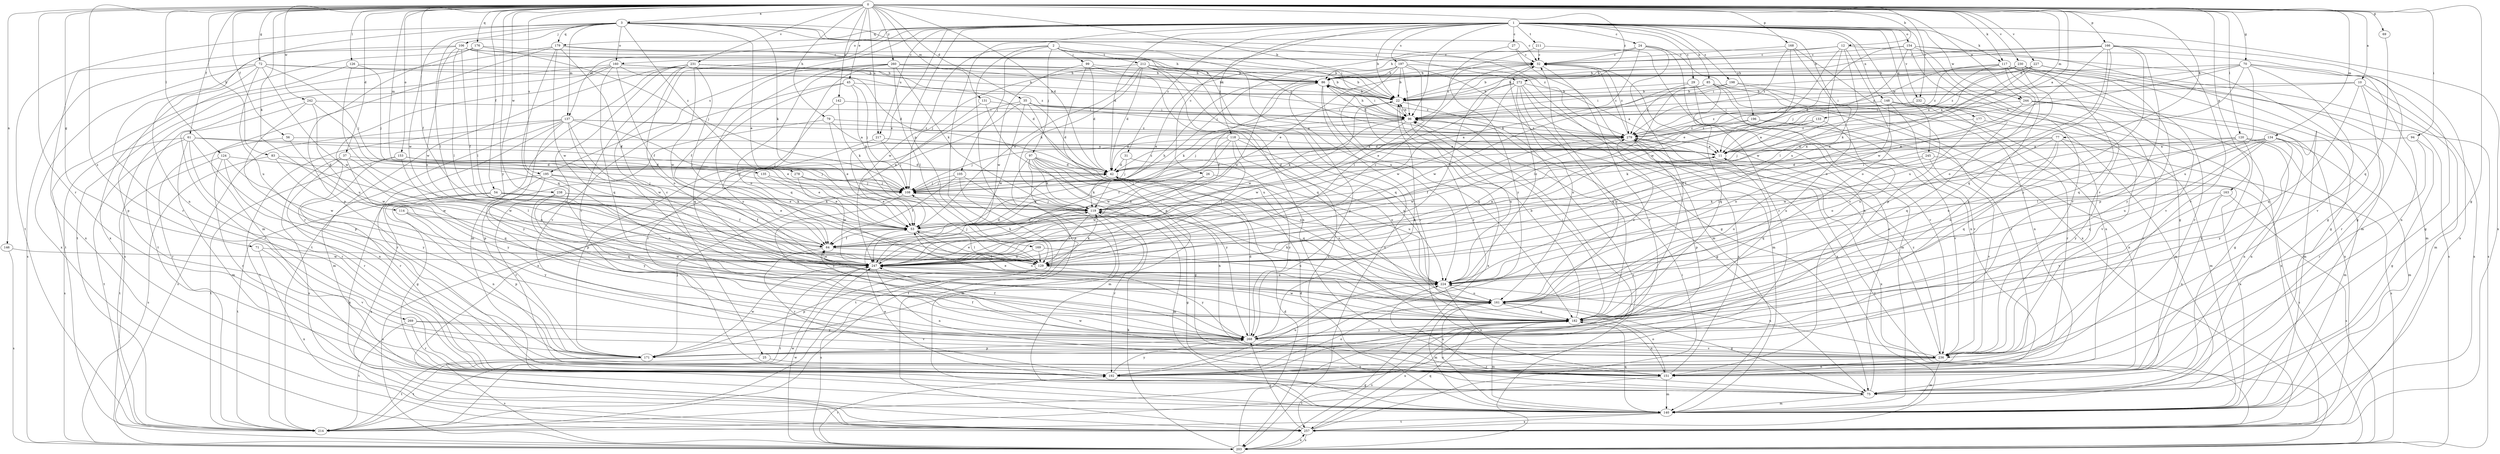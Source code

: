 strict digraph  {
0;
1;
2;
3;
10;
11;
12;
22;
24;
25;
26;
27;
29;
31;
32;
35;
37;
42;
45;
53;
54;
56;
61;
64;
69;
70;
71;
72;
75;
77;
79;
83;
85;
86;
94;
96;
97;
99;
105;
106;
108;
114;
117;
118;
119;
120;
124;
126;
129;
131;
133;
134;
135;
137;
140;
142;
146;
148;
151;
153;
154;
160;
161;
163;
166;
168;
169;
171;
176;
177;
179;
182;
192;
195;
196;
197;
198;
203;
211;
212;
214;
217;
224;
227;
230;
231;
232;
236;
238;
242;
244;
245;
247;
257;
260;
268;
269;
272;
278;
279;
0 -> 3  [label=a];
0 -> 10  [label=a];
0 -> 11  [label=a];
0 -> 12  [label=b];
0 -> 22  [label=b];
0 -> 35  [label=d];
0 -> 37  [label=d];
0 -> 42  [label=d];
0 -> 45  [label=e];
0 -> 54  [label=f];
0 -> 56  [label=f];
0 -> 61  [label=f];
0 -> 64  [label=f];
0 -> 69  [label=g];
0 -> 70  [label=g];
0 -> 71  [label=g];
0 -> 72  [label=g];
0 -> 75  [label=g];
0 -> 77  [label=h];
0 -> 79  [label=h];
0 -> 83  [label=h];
0 -> 94  [label=i];
0 -> 114  [label=k];
0 -> 117  [label=k];
0 -> 120  [label=l];
0 -> 124  [label=l];
0 -> 126  [label=l];
0 -> 131  [label=m];
0 -> 133  [label=m];
0 -> 134  [label=m];
0 -> 135  [label=m];
0 -> 142  [label=n];
0 -> 146  [label=n];
0 -> 153  [label=o];
0 -> 163  [label=p];
0 -> 166  [label=p];
0 -> 168  [label=p];
0 -> 176  [label=q];
0 -> 192  [label=r];
0 -> 195  [label=s];
0 -> 217  [label=u];
0 -> 227  [label=v];
0 -> 230  [label=v];
0 -> 231  [label=v];
0 -> 232  [label=v];
0 -> 238  [label=w];
0 -> 242  [label=w];
0 -> 244  [label=w];
0 -> 260  [label=y];
0 -> 268  [label=y];
0 -> 269  [label=z];
0 -> 272  [label=z];
1 -> 22  [label=b];
1 -> 24  [label=c];
1 -> 25  [label=c];
1 -> 26  [label=c];
1 -> 27  [label=c];
1 -> 29  [label=c];
1 -> 31  [label=c];
1 -> 42  [label=d];
1 -> 53  [label=e];
1 -> 85  [label=h];
1 -> 96  [label=i];
1 -> 117  [label=k];
1 -> 118  [label=k];
1 -> 129  [label=l];
1 -> 137  [label=m];
1 -> 148  [label=n];
1 -> 154  [label=o];
1 -> 160  [label=o];
1 -> 169  [label=p];
1 -> 177  [label=q];
1 -> 179  [label=q];
1 -> 195  [label=s];
1 -> 196  [label=s];
1 -> 197  [label=s];
1 -> 198  [label=s];
1 -> 211  [label=t];
1 -> 217  [label=u];
1 -> 224  [label=u];
1 -> 232  [label=v];
1 -> 236  [label=v];
1 -> 244  [label=w];
1 -> 245  [label=w];
1 -> 257  [label=x];
2 -> 97  [label=j];
2 -> 99  [label=j];
2 -> 105  [label=j];
2 -> 203  [label=s];
2 -> 212  [label=t];
2 -> 224  [label=u];
2 -> 247  [label=w];
2 -> 257  [label=x];
3 -> 32  [label=c];
3 -> 53  [label=e];
3 -> 96  [label=i];
3 -> 106  [label=j];
3 -> 119  [label=k];
3 -> 129  [label=l];
3 -> 137  [label=m];
3 -> 151  [label=n];
3 -> 160  [label=o];
3 -> 179  [label=q];
3 -> 214  [label=t];
3 -> 247  [label=w];
3 -> 272  [label=z];
3 -> 278  [label=z];
3 -> 279  [label=z];
10 -> 22  [label=b];
10 -> 96  [label=i];
10 -> 140  [label=m];
10 -> 182  [label=q];
10 -> 192  [label=r];
10 -> 257  [label=x];
11 -> 42  [label=d];
11 -> 182  [label=q];
12 -> 32  [label=c];
12 -> 53  [label=e];
12 -> 75  [label=g];
12 -> 86  [label=h];
12 -> 129  [label=l];
12 -> 161  [label=o];
12 -> 247  [label=w];
22 -> 96  [label=i];
22 -> 119  [label=k];
22 -> 203  [label=s];
22 -> 247  [label=w];
22 -> 257  [label=x];
24 -> 32  [label=c];
24 -> 108  [label=j];
24 -> 119  [label=k];
24 -> 182  [label=q];
24 -> 192  [label=r];
24 -> 257  [label=x];
25 -> 151  [label=n];
25 -> 214  [label=t];
26 -> 108  [label=j];
26 -> 224  [label=u];
26 -> 247  [label=w];
27 -> 32  [label=c];
27 -> 236  [label=v];
27 -> 268  [label=y];
29 -> 22  [label=b];
29 -> 140  [label=m];
29 -> 151  [label=n];
29 -> 247  [label=w];
31 -> 42  [label=d];
31 -> 108  [label=j];
31 -> 268  [label=y];
32 -> 86  [label=h];
32 -> 129  [label=l];
32 -> 192  [label=r];
32 -> 279  [label=z];
35 -> 11  [label=a];
35 -> 42  [label=d];
35 -> 96  [label=i];
35 -> 192  [label=r];
35 -> 224  [label=u];
35 -> 247  [label=w];
35 -> 257  [label=x];
37 -> 42  [label=d];
37 -> 192  [label=r];
37 -> 247  [label=w];
37 -> 257  [label=x];
37 -> 268  [label=y];
42 -> 108  [label=j];
42 -> 119  [label=k];
42 -> 161  [label=o];
42 -> 279  [label=z];
45 -> 22  [label=b];
45 -> 108  [label=j];
45 -> 119  [label=k];
45 -> 182  [label=q];
45 -> 236  [label=v];
53 -> 64  [label=f];
53 -> 86  [label=h];
53 -> 129  [label=l];
53 -> 161  [label=o];
53 -> 203  [label=s];
54 -> 53  [label=e];
54 -> 64  [label=f];
54 -> 119  [label=k];
54 -> 151  [label=n];
54 -> 214  [label=t];
54 -> 257  [label=x];
56 -> 11  [label=a];
56 -> 192  [label=r];
56 -> 247  [label=w];
61 -> 11  [label=a];
61 -> 108  [label=j];
61 -> 140  [label=m];
61 -> 151  [label=n];
61 -> 192  [label=r];
61 -> 203  [label=s];
61 -> 214  [label=t];
64 -> 11  [label=a];
64 -> 119  [label=k];
64 -> 129  [label=l];
64 -> 192  [label=r];
64 -> 247  [label=w];
69 -> 182  [label=q];
70 -> 11  [label=a];
70 -> 53  [label=e];
70 -> 75  [label=g];
70 -> 86  [label=h];
70 -> 96  [label=i];
70 -> 151  [label=n];
70 -> 224  [label=u];
70 -> 236  [label=v];
71 -> 236  [label=v];
71 -> 247  [label=w];
71 -> 257  [label=x];
72 -> 86  [label=h];
72 -> 108  [label=j];
72 -> 171  [label=p];
72 -> 203  [label=s];
72 -> 224  [label=u];
72 -> 247  [label=w];
72 -> 257  [label=x];
72 -> 279  [label=z];
75 -> 32  [label=c];
75 -> 53  [label=e];
75 -> 140  [label=m];
75 -> 224  [label=u];
77 -> 11  [label=a];
77 -> 119  [label=k];
77 -> 161  [label=o];
77 -> 182  [label=q];
77 -> 203  [label=s];
77 -> 224  [label=u];
77 -> 268  [label=y];
79 -> 11  [label=a];
79 -> 53  [label=e];
79 -> 171  [label=p];
79 -> 279  [label=z];
83 -> 42  [label=d];
83 -> 129  [label=l];
83 -> 203  [label=s];
83 -> 247  [label=w];
85 -> 22  [label=b];
85 -> 129  [label=l];
85 -> 151  [label=n];
85 -> 182  [label=q];
85 -> 192  [label=r];
85 -> 236  [label=v];
85 -> 279  [label=z];
86 -> 22  [label=b];
86 -> 64  [label=f];
86 -> 96  [label=i];
86 -> 182  [label=q];
86 -> 236  [label=v];
86 -> 268  [label=y];
86 -> 279  [label=z];
94 -> 11  [label=a];
94 -> 75  [label=g];
94 -> 192  [label=r];
96 -> 22  [label=b];
96 -> 32  [label=c];
96 -> 42  [label=d];
96 -> 75  [label=g];
96 -> 86  [label=h];
96 -> 108  [label=j];
96 -> 119  [label=k];
96 -> 224  [label=u];
96 -> 247  [label=w];
96 -> 279  [label=z];
97 -> 42  [label=d];
97 -> 75  [label=g];
97 -> 119  [label=k];
97 -> 140  [label=m];
97 -> 151  [label=n];
97 -> 182  [label=q];
97 -> 214  [label=t];
97 -> 224  [label=u];
97 -> 268  [label=y];
99 -> 42  [label=d];
99 -> 86  [label=h];
99 -> 171  [label=p];
99 -> 182  [label=q];
99 -> 247  [label=w];
105 -> 64  [label=f];
105 -> 108  [label=j];
105 -> 140  [label=m];
105 -> 214  [label=t];
106 -> 22  [label=b];
106 -> 32  [label=c];
106 -> 64  [label=f];
106 -> 86  [label=h];
106 -> 129  [label=l];
106 -> 192  [label=r];
106 -> 247  [label=w];
106 -> 257  [label=x];
108 -> 119  [label=k];
108 -> 268  [label=y];
114 -> 53  [label=e];
114 -> 171  [label=p];
114 -> 268  [label=y];
117 -> 11  [label=a];
117 -> 86  [label=h];
117 -> 192  [label=r];
117 -> 203  [label=s];
117 -> 224  [label=u];
117 -> 236  [label=v];
117 -> 268  [label=y];
117 -> 279  [label=z];
118 -> 11  [label=a];
118 -> 64  [label=f];
118 -> 108  [label=j];
118 -> 129  [label=l];
118 -> 161  [label=o];
118 -> 224  [label=u];
118 -> 247  [label=w];
119 -> 53  [label=e];
119 -> 75  [label=g];
119 -> 108  [label=j];
119 -> 129  [label=l];
119 -> 140  [label=m];
119 -> 192  [label=r];
120 -> 11  [label=a];
120 -> 129  [label=l];
120 -> 140  [label=m];
120 -> 151  [label=n];
120 -> 224  [label=u];
120 -> 268  [label=y];
124 -> 42  [label=d];
124 -> 192  [label=r];
124 -> 214  [label=t];
124 -> 247  [label=w];
124 -> 268  [label=y];
126 -> 86  [label=h];
126 -> 108  [label=j];
126 -> 129  [label=l];
126 -> 214  [label=t];
129 -> 53  [label=e];
129 -> 108  [label=j];
129 -> 119  [label=k];
129 -> 171  [label=p];
129 -> 203  [label=s];
129 -> 268  [label=y];
131 -> 53  [label=e];
131 -> 96  [label=i];
131 -> 161  [label=o];
133 -> 11  [label=a];
133 -> 108  [label=j];
133 -> 224  [label=u];
133 -> 279  [label=z];
134 -> 11  [label=a];
134 -> 129  [label=l];
134 -> 140  [label=m];
134 -> 151  [label=n];
134 -> 182  [label=q];
134 -> 224  [label=u];
134 -> 247  [label=w];
134 -> 268  [label=y];
135 -> 53  [label=e];
135 -> 108  [label=j];
137 -> 11  [label=a];
137 -> 53  [label=e];
137 -> 140  [label=m];
137 -> 192  [label=r];
137 -> 203  [label=s];
137 -> 214  [label=t];
137 -> 224  [label=u];
137 -> 247  [label=w];
137 -> 268  [label=y];
137 -> 279  [label=z];
140 -> 11  [label=a];
140 -> 42  [label=d];
140 -> 161  [label=o];
140 -> 182  [label=q];
140 -> 214  [label=t];
140 -> 257  [label=x];
142 -> 64  [label=f];
142 -> 96  [label=i];
142 -> 119  [label=k];
146 -> 203  [label=s];
146 -> 247  [label=w];
148 -> 96  [label=i];
148 -> 140  [label=m];
148 -> 161  [label=o];
148 -> 192  [label=r];
148 -> 236  [label=v];
148 -> 257  [label=x];
151 -> 140  [label=m];
151 -> 161  [label=o];
151 -> 214  [label=t];
151 -> 247  [label=w];
151 -> 279  [label=z];
153 -> 42  [label=d];
153 -> 53  [label=e];
153 -> 108  [label=j];
153 -> 182  [label=q];
153 -> 192  [label=r];
153 -> 214  [label=t];
154 -> 32  [label=c];
154 -> 42  [label=d];
154 -> 75  [label=g];
154 -> 108  [label=j];
154 -> 140  [label=m];
154 -> 236  [label=v];
154 -> 257  [label=x];
160 -> 22  [label=b];
160 -> 42  [label=d];
160 -> 64  [label=f];
160 -> 86  [label=h];
160 -> 182  [label=q];
160 -> 192  [label=r];
160 -> 203  [label=s];
160 -> 214  [label=t];
161 -> 53  [label=e];
161 -> 75  [label=g];
161 -> 140  [label=m];
161 -> 182  [label=q];
161 -> 279  [label=z];
163 -> 119  [label=k];
163 -> 151  [label=n];
163 -> 203  [label=s];
163 -> 268  [label=y];
166 -> 22  [label=b];
166 -> 32  [label=c];
166 -> 75  [label=g];
166 -> 86  [label=h];
166 -> 161  [label=o];
166 -> 171  [label=p];
166 -> 182  [label=q];
166 -> 236  [label=v];
166 -> 247  [label=w];
166 -> 268  [label=y];
168 -> 32  [label=c];
168 -> 161  [label=o];
168 -> 171  [label=p];
168 -> 247  [label=w];
168 -> 279  [label=z];
169 -> 129  [label=l];
169 -> 224  [label=u];
169 -> 247  [label=w];
171 -> 108  [label=j];
171 -> 203  [label=s];
171 -> 214  [label=t];
171 -> 247  [label=w];
176 -> 32  [label=c];
176 -> 108  [label=j];
176 -> 129  [label=l];
176 -> 171  [label=p];
176 -> 257  [label=x];
177 -> 140  [label=m];
177 -> 161  [label=o];
177 -> 279  [label=z];
179 -> 32  [label=c];
179 -> 64  [label=f];
179 -> 140  [label=m];
179 -> 182  [label=q];
179 -> 214  [label=t];
179 -> 247  [label=w];
179 -> 279  [label=z];
182 -> 22  [label=b];
182 -> 96  [label=i];
182 -> 140  [label=m];
182 -> 151  [label=n];
182 -> 192  [label=r];
182 -> 203  [label=s];
182 -> 247  [label=w];
182 -> 257  [label=x];
182 -> 268  [label=y];
192 -> 75  [label=g];
192 -> 161  [label=o];
192 -> 224  [label=u];
192 -> 268  [label=y];
195 -> 53  [label=e];
195 -> 75  [label=g];
195 -> 108  [label=j];
195 -> 161  [label=o];
195 -> 192  [label=r];
195 -> 257  [label=x];
196 -> 42  [label=d];
196 -> 151  [label=n];
196 -> 236  [label=v];
196 -> 279  [label=z];
197 -> 22  [label=b];
197 -> 53  [label=e];
197 -> 75  [label=g];
197 -> 86  [label=h];
197 -> 96  [label=i];
197 -> 129  [label=l];
197 -> 140  [label=m];
197 -> 192  [label=r];
197 -> 247  [label=w];
198 -> 22  [label=b];
198 -> 96  [label=i];
198 -> 151  [label=n];
198 -> 257  [label=x];
203 -> 42  [label=d];
203 -> 119  [label=k];
203 -> 192  [label=r];
203 -> 247  [label=w];
203 -> 257  [label=x];
203 -> 279  [label=z];
211 -> 32  [label=c];
211 -> 53  [label=e];
211 -> 151  [label=n];
212 -> 22  [label=b];
212 -> 42  [label=d];
212 -> 53  [label=e];
212 -> 86  [label=h];
212 -> 108  [label=j];
212 -> 119  [label=k];
212 -> 151  [label=n];
212 -> 182  [label=q];
212 -> 203  [label=s];
214 -> 96  [label=i];
214 -> 247  [label=w];
217 -> 11  [label=a];
217 -> 108  [label=j];
217 -> 171  [label=p];
224 -> 32  [label=c];
224 -> 119  [label=k];
224 -> 151  [label=n];
224 -> 161  [label=o];
227 -> 22  [label=b];
227 -> 53  [label=e];
227 -> 86  [label=h];
227 -> 119  [label=k];
227 -> 140  [label=m];
227 -> 203  [label=s];
227 -> 279  [label=z];
230 -> 11  [label=a];
230 -> 22  [label=b];
230 -> 75  [label=g];
230 -> 86  [label=h];
230 -> 96  [label=i];
230 -> 129  [label=l];
230 -> 182  [label=q];
230 -> 268  [label=y];
230 -> 279  [label=z];
231 -> 22  [label=b];
231 -> 42  [label=d];
231 -> 86  [label=h];
231 -> 129  [label=l];
231 -> 140  [label=m];
231 -> 161  [label=o];
231 -> 214  [label=t];
231 -> 236  [label=v];
231 -> 247  [label=w];
231 -> 268  [label=y];
232 -> 96  [label=i];
232 -> 182  [label=q];
232 -> 236  [label=v];
232 -> 279  [label=z];
236 -> 64  [label=f];
236 -> 140  [label=m];
236 -> 151  [label=n];
236 -> 192  [label=r];
236 -> 224  [label=u];
236 -> 279  [label=z];
238 -> 64  [label=f];
238 -> 119  [label=k];
238 -> 182  [label=q];
238 -> 268  [label=y];
242 -> 53  [label=e];
242 -> 96  [label=i];
242 -> 171  [label=p];
242 -> 192  [label=r];
242 -> 224  [label=u];
244 -> 75  [label=g];
244 -> 96  [label=i];
244 -> 129  [label=l];
244 -> 140  [label=m];
244 -> 192  [label=r];
245 -> 42  [label=d];
245 -> 161  [label=o];
245 -> 203  [label=s];
245 -> 236  [label=v];
247 -> 32  [label=c];
247 -> 42  [label=d];
247 -> 151  [label=n];
247 -> 214  [label=t];
247 -> 224  [label=u];
257 -> 96  [label=i];
257 -> 182  [label=q];
257 -> 203  [label=s];
257 -> 268  [label=y];
260 -> 22  [label=b];
260 -> 64  [label=f];
260 -> 86  [label=h];
260 -> 96  [label=i];
260 -> 119  [label=k];
260 -> 129  [label=l];
260 -> 161  [label=o];
260 -> 182  [label=q];
260 -> 268  [label=y];
268 -> 22  [label=b];
268 -> 32  [label=c];
268 -> 42  [label=d];
268 -> 64  [label=f];
268 -> 171  [label=p];
268 -> 236  [label=v];
269 -> 192  [label=r];
269 -> 214  [label=t];
269 -> 236  [label=v];
269 -> 268  [label=y];
272 -> 11  [label=a];
272 -> 22  [label=b];
272 -> 53  [label=e];
272 -> 140  [label=m];
272 -> 161  [label=o];
272 -> 182  [label=q];
272 -> 247  [label=w];
272 -> 257  [label=x];
278 -> 53  [label=e];
278 -> 108  [label=j];
278 -> 247  [label=w];
279 -> 11  [label=a];
279 -> 32  [label=c];
279 -> 64  [label=f];
279 -> 86  [label=h];
279 -> 171  [label=p];
279 -> 247  [label=w];
279 -> 257  [label=x];
}
